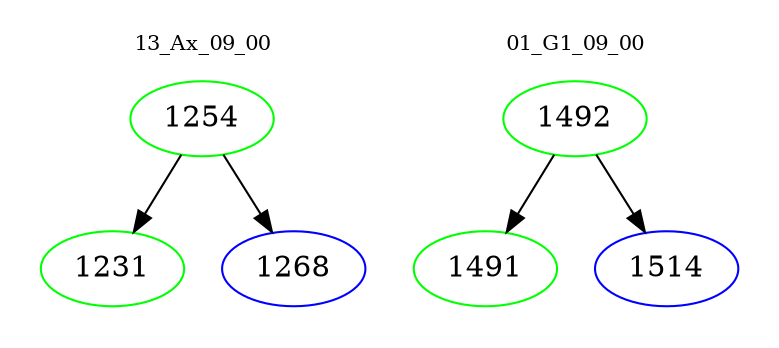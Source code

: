 digraph{
subgraph cluster_0 {
color = white
label = "13_Ax_09_00";
fontsize=10;
T0_1254 [label="1254", color="green"]
T0_1254 -> T0_1231 [color="black"]
T0_1231 [label="1231", color="green"]
T0_1254 -> T0_1268 [color="black"]
T0_1268 [label="1268", color="blue"]
}
subgraph cluster_1 {
color = white
label = "01_G1_09_00";
fontsize=10;
T1_1492 [label="1492", color="green"]
T1_1492 -> T1_1491 [color="black"]
T1_1491 [label="1491", color="green"]
T1_1492 -> T1_1514 [color="black"]
T1_1514 [label="1514", color="blue"]
}
}
